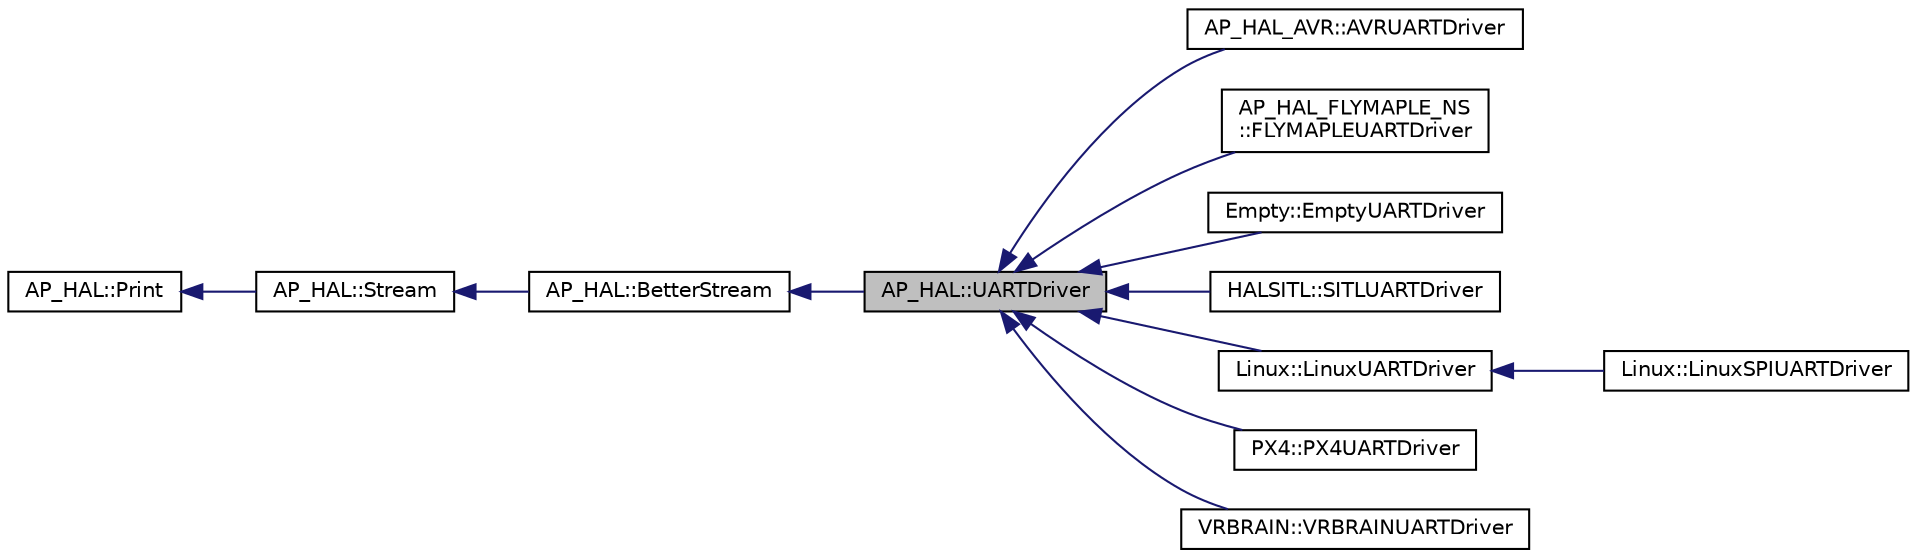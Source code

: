 digraph "AP_HAL::UARTDriver"
{
 // INTERACTIVE_SVG=YES
  edge [fontname="Helvetica",fontsize="10",labelfontname="Helvetica",labelfontsize="10"];
  node [fontname="Helvetica",fontsize="10",shape=record];
  rankdir="LR";
  Node1 [label="AP_HAL::UARTDriver",height=0.2,width=0.4,color="black", fillcolor="grey75", style="filled" fontcolor="black"];
  Node2 -> Node1 [dir="back",color="midnightblue",fontsize="10",style="solid",fontname="Helvetica"];
  Node2 [label="AP_HAL::BetterStream",height=0.2,width=0.4,color="black", fillcolor="white", style="filled",URL="$classAP__HAL_1_1BetterStream.html"];
  Node3 -> Node2 [dir="back",color="midnightblue",fontsize="10",style="solid",fontname="Helvetica"];
  Node3 [label="AP_HAL::Stream",height=0.2,width=0.4,color="black", fillcolor="white", style="filled",URL="$classAP__HAL_1_1Stream.html"];
  Node4 -> Node3 [dir="back",color="midnightblue",fontsize="10",style="solid",fontname="Helvetica"];
  Node4 [label="AP_HAL::Print",height=0.2,width=0.4,color="black", fillcolor="white", style="filled",URL="$classAP__HAL_1_1Print.html"];
  Node1 -> Node5 [dir="back",color="midnightblue",fontsize="10",style="solid",fontname="Helvetica"];
  Node5 [label="AP_HAL_AVR::AVRUARTDriver",height=0.2,width=0.4,color="black", fillcolor="white", style="filled",URL="$classAP__HAL__AVR_1_1AVRUARTDriver.html"];
  Node1 -> Node6 [dir="back",color="midnightblue",fontsize="10",style="solid",fontname="Helvetica"];
  Node6 [label="AP_HAL_FLYMAPLE_NS\l::FLYMAPLEUARTDriver",height=0.2,width=0.4,color="black", fillcolor="white", style="filled",URL="$classAP__HAL__FLYMAPLE__NS_1_1FLYMAPLEUARTDriver.html"];
  Node1 -> Node7 [dir="back",color="midnightblue",fontsize="10",style="solid",fontname="Helvetica"];
  Node7 [label="Empty::EmptyUARTDriver",height=0.2,width=0.4,color="black", fillcolor="white", style="filled",URL="$classEmpty_1_1EmptyUARTDriver.html"];
  Node1 -> Node8 [dir="back",color="midnightblue",fontsize="10",style="solid",fontname="Helvetica"];
  Node8 [label="HALSITL::SITLUARTDriver",height=0.2,width=0.4,color="black", fillcolor="white", style="filled",URL="$classHALSITL_1_1SITLUARTDriver.html",tooltip="-*- tab-width: 4; Mode: C++; c-basic-offset: 4; indent-tabs-mode: nil -*- "];
  Node1 -> Node9 [dir="back",color="midnightblue",fontsize="10",style="solid",fontname="Helvetica"];
  Node9 [label="Linux::LinuxUARTDriver",height=0.2,width=0.4,color="black", fillcolor="white", style="filled",URL="$classLinux_1_1LinuxUARTDriver.html"];
  Node9 -> Node10 [dir="back",color="midnightblue",fontsize="10",style="solid",fontname="Helvetica"];
  Node10 [label="Linux::LinuxSPIUARTDriver",height=0.2,width=0.4,color="black", fillcolor="white", style="filled",URL="$classLinux_1_1LinuxSPIUARTDriver.html"];
  Node1 -> Node11 [dir="back",color="midnightblue",fontsize="10",style="solid",fontname="Helvetica"];
  Node11 [label="PX4::PX4UARTDriver",height=0.2,width=0.4,color="black", fillcolor="white", style="filled",URL="$classPX4_1_1PX4UARTDriver.html"];
  Node1 -> Node12 [dir="back",color="midnightblue",fontsize="10",style="solid",fontname="Helvetica"];
  Node12 [label="VRBRAIN::VRBRAINUARTDriver",height=0.2,width=0.4,color="black", fillcolor="white", style="filled",URL="$classVRBRAIN_1_1VRBRAINUARTDriver.html"];
}
